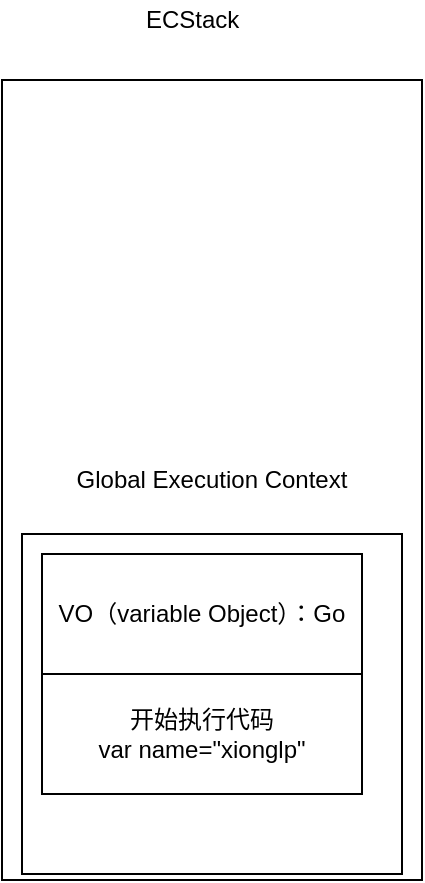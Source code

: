 <mxfile version="12.2.4" pages="1"><diagram id="bgG3UpjXINEgzK2vaCwx" name="Page-1"><mxGraphModel dx="1723" dy="1142" grid="1" gridSize="10" guides="1" tooltips="1" connect="1" arrows="1" fold="1" page="1" pageScale="1" pageWidth="827" pageHeight="1169" math="0" shadow="0"><root><mxCell id="0"/><mxCell id="1" parent="0"/><mxCell id="3" value="Global Execution Context" style="rounded=0;whiteSpace=wrap;html=1;rotation=0;" parent="1" vertex="1"><mxGeometry x="34" y="430" width="210" height="400" as="geometry"/></mxCell><mxCell id="4" value="ECStack" style="text;html=1;resizable=0;points=[];autosize=1;align=left;verticalAlign=top;spacingTop=-4;" parent="1" vertex="1"><mxGeometry x="104" y="390" width="60" height="20" as="geometry"/></mxCell><mxCell id="5" value="" style="rounded=0;whiteSpace=wrap;html=1;" parent="1" vertex="1"><mxGeometry x="44" y="657" width="190" height="170" as="geometry"/></mxCell><mxCell id="8" value="VO（variable Object）：Go" style="rounded=0;whiteSpace=wrap;html=1;" parent="1" vertex="1"><mxGeometry x="54" y="667" width="160" height="60" as="geometry"/></mxCell><mxCell id="9" value="开始执行代码&lt;br&gt;var name=&quot;xionglp&quot;" style="rounded=0;whiteSpace=wrap;html=1;" parent="1" vertex="1"><mxGeometry x="54" y="727" width="160" height="60" as="geometry"/></mxCell></root></mxGraphModel></diagram></mxfile>